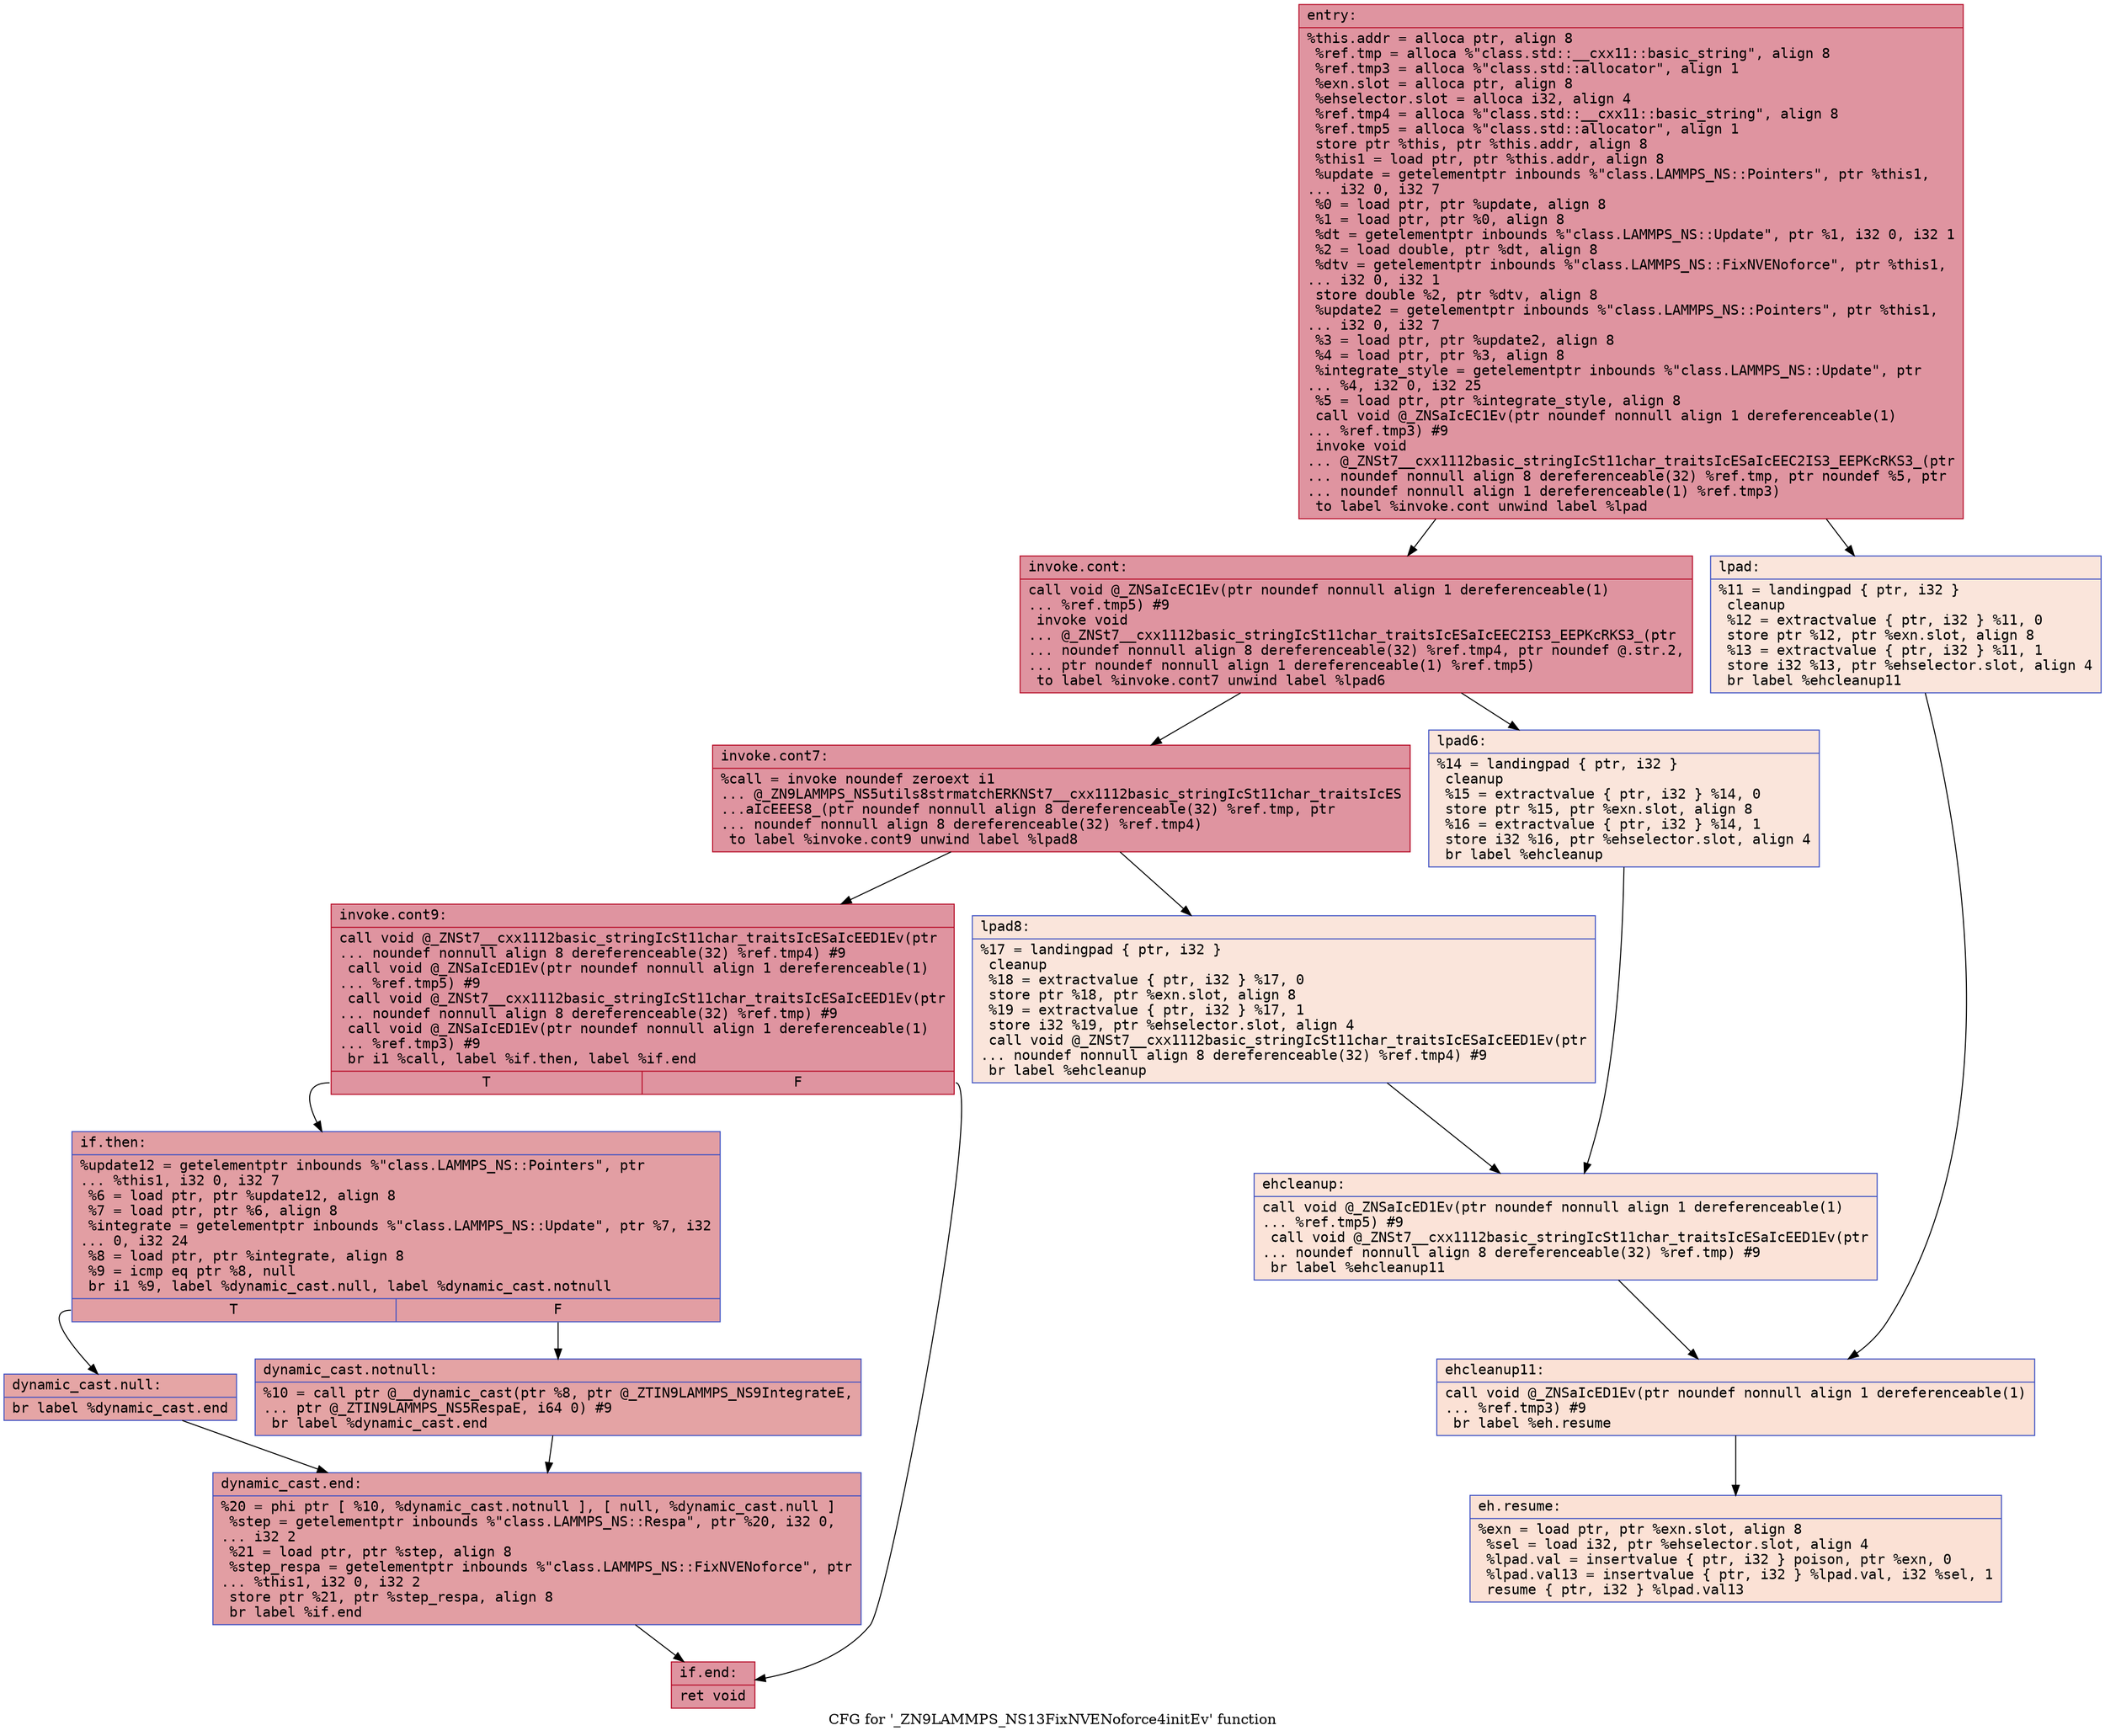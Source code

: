 digraph "CFG for '_ZN9LAMMPS_NS13FixNVENoforce4initEv' function" {
	label="CFG for '_ZN9LAMMPS_NS13FixNVENoforce4initEv' function";

	Node0x564eafa84660 [shape=record,color="#b70d28ff", style=filled, fillcolor="#b70d2870" fontname="Courier",label="{entry:\l|  %this.addr = alloca ptr, align 8\l  %ref.tmp = alloca %\"class.std::__cxx11::basic_string\", align 8\l  %ref.tmp3 = alloca %\"class.std::allocator\", align 1\l  %exn.slot = alloca ptr, align 8\l  %ehselector.slot = alloca i32, align 4\l  %ref.tmp4 = alloca %\"class.std::__cxx11::basic_string\", align 8\l  %ref.tmp5 = alloca %\"class.std::allocator\", align 1\l  store ptr %this, ptr %this.addr, align 8\l  %this1 = load ptr, ptr %this.addr, align 8\l  %update = getelementptr inbounds %\"class.LAMMPS_NS::Pointers\", ptr %this1,\l... i32 0, i32 7\l  %0 = load ptr, ptr %update, align 8\l  %1 = load ptr, ptr %0, align 8\l  %dt = getelementptr inbounds %\"class.LAMMPS_NS::Update\", ptr %1, i32 0, i32 1\l  %2 = load double, ptr %dt, align 8\l  %dtv = getelementptr inbounds %\"class.LAMMPS_NS::FixNVENoforce\", ptr %this1,\l... i32 0, i32 1\l  store double %2, ptr %dtv, align 8\l  %update2 = getelementptr inbounds %\"class.LAMMPS_NS::Pointers\", ptr %this1,\l... i32 0, i32 7\l  %3 = load ptr, ptr %update2, align 8\l  %4 = load ptr, ptr %3, align 8\l  %integrate_style = getelementptr inbounds %\"class.LAMMPS_NS::Update\", ptr\l... %4, i32 0, i32 25\l  %5 = load ptr, ptr %integrate_style, align 8\l  call void @_ZNSaIcEC1Ev(ptr noundef nonnull align 1 dereferenceable(1)\l... %ref.tmp3) #9\l  invoke void\l... @_ZNSt7__cxx1112basic_stringIcSt11char_traitsIcESaIcEEC2IS3_EEPKcRKS3_(ptr\l... noundef nonnull align 8 dereferenceable(32) %ref.tmp, ptr noundef %5, ptr\l... noundef nonnull align 1 dereferenceable(1) %ref.tmp3)\l          to label %invoke.cont unwind label %lpad\l}"];
	Node0x564eafa84660 -> Node0x564eafa85f70[tooltip="entry -> invoke.cont\nProbability 100.00%" ];
	Node0x564eafa84660 -> Node0x564eafa85fc0[tooltip="entry -> lpad\nProbability 0.00%" ];
	Node0x564eafa85f70 [shape=record,color="#b70d28ff", style=filled, fillcolor="#b70d2870" fontname="Courier",label="{invoke.cont:\l|  call void @_ZNSaIcEC1Ev(ptr noundef nonnull align 1 dereferenceable(1)\l... %ref.tmp5) #9\l  invoke void\l... @_ZNSt7__cxx1112basic_stringIcSt11char_traitsIcESaIcEEC2IS3_EEPKcRKS3_(ptr\l... noundef nonnull align 8 dereferenceable(32) %ref.tmp4, ptr noundef @.str.2,\l... ptr noundef nonnull align 1 dereferenceable(1) %ref.tmp5)\l          to label %invoke.cont7 unwind label %lpad6\l}"];
	Node0x564eafa85f70 -> Node0x564eafa862e0[tooltip="invoke.cont -> invoke.cont7\nProbability 100.00%" ];
	Node0x564eafa85f70 -> Node0x564eafa86330[tooltip="invoke.cont -> lpad6\nProbability 0.00%" ];
	Node0x564eafa862e0 [shape=record,color="#b70d28ff", style=filled, fillcolor="#b70d2870" fontname="Courier",label="{invoke.cont7:\l|  %call = invoke noundef zeroext i1\l... @_ZN9LAMMPS_NS5utils8strmatchERKNSt7__cxx1112basic_stringIcSt11char_traitsIcES\l...aIcEEES8_(ptr noundef nonnull align 8 dereferenceable(32) %ref.tmp, ptr\l... noundef nonnull align 8 dereferenceable(32) %ref.tmp4)\l          to label %invoke.cont9 unwind label %lpad8\l}"];
	Node0x564eafa862e0 -> Node0x564eafa86290[tooltip="invoke.cont7 -> invoke.cont9\nProbability 100.00%" ];
	Node0x564eafa862e0 -> Node0x564eafa86560[tooltip="invoke.cont7 -> lpad8\nProbability 0.00%" ];
	Node0x564eafa86290 [shape=record,color="#b70d28ff", style=filled, fillcolor="#b70d2870" fontname="Courier",label="{invoke.cont9:\l|  call void @_ZNSt7__cxx1112basic_stringIcSt11char_traitsIcESaIcEED1Ev(ptr\l... noundef nonnull align 8 dereferenceable(32) %ref.tmp4) #9\l  call void @_ZNSaIcED1Ev(ptr noundef nonnull align 1 dereferenceable(1)\l... %ref.tmp5) #9\l  call void @_ZNSt7__cxx1112basic_stringIcSt11char_traitsIcESaIcEED1Ev(ptr\l... noundef nonnull align 8 dereferenceable(32) %ref.tmp) #9\l  call void @_ZNSaIcED1Ev(ptr noundef nonnull align 1 dereferenceable(1)\l... %ref.tmp3) #9\l  br i1 %call, label %if.then, label %if.end\l|{<s0>T|<s1>F}}"];
	Node0x564eafa86290:s0 -> Node0x564eafa86c90[tooltip="invoke.cont9 -> if.then\nProbability 50.00%" ];
	Node0x564eafa86290:s1 -> Node0x564eafa86ce0[tooltip="invoke.cont9 -> if.end\nProbability 50.00%" ];
	Node0x564eafa86c90 [shape=record,color="#3d50c3ff", style=filled, fillcolor="#be242e70" fontname="Courier",label="{if.then:\l|  %update12 = getelementptr inbounds %\"class.LAMMPS_NS::Pointers\", ptr\l... %this1, i32 0, i32 7\l  %6 = load ptr, ptr %update12, align 8\l  %7 = load ptr, ptr %6, align 8\l  %integrate = getelementptr inbounds %\"class.LAMMPS_NS::Update\", ptr %7, i32\l... 0, i32 24\l  %8 = load ptr, ptr %integrate, align 8\l  %9 = icmp eq ptr %8, null\l  br i1 %9, label %dynamic_cast.null, label %dynamic_cast.notnull\l|{<s0>T|<s1>F}}"];
	Node0x564eafa86c90:s0 -> Node0x564eafa87570[tooltip="if.then -> dynamic_cast.null\nProbability 37.50%" ];
	Node0x564eafa86c90:s1 -> Node0x564eafa87610[tooltip="if.then -> dynamic_cast.notnull\nProbability 62.50%" ];
	Node0x564eafa87610 [shape=record,color="#3d50c3ff", style=filled, fillcolor="#c32e3170" fontname="Courier",label="{dynamic_cast.notnull:\l|  %10 = call ptr @__dynamic_cast(ptr %8, ptr @_ZTIN9LAMMPS_NS9IntegrateE,\l... ptr @_ZTIN9LAMMPS_NS5RespaE, i64 0) #9\l  br label %dynamic_cast.end\l}"];
	Node0x564eafa87610 -> Node0x564eafa87a30[tooltip="dynamic_cast.notnull -> dynamic_cast.end\nProbability 100.00%" ];
	Node0x564eafa85fc0 [shape=record,color="#3d50c3ff", style=filled, fillcolor="#f4c5ad70" fontname="Courier",label="{lpad:\l|  %11 = landingpad \{ ptr, i32 \}\l          cleanup\l  %12 = extractvalue \{ ptr, i32 \} %11, 0\l  store ptr %12, ptr %exn.slot, align 8\l  %13 = extractvalue \{ ptr, i32 \} %11, 1\l  store i32 %13, ptr %ehselector.slot, align 4\l  br label %ehcleanup11\l}"];
	Node0x564eafa85fc0 -> Node0x564eafa87de0[tooltip="lpad -> ehcleanup11\nProbability 100.00%" ];
	Node0x564eafa86330 [shape=record,color="#3d50c3ff", style=filled, fillcolor="#f4c5ad70" fontname="Courier",label="{lpad6:\l|  %14 = landingpad \{ ptr, i32 \}\l          cleanup\l  %15 = extractvalue \{ ptr, i32 \} %14, 0\l  store ptr %15, ptr %exn.slot, align 8\l  %16 = extractvalue \{ ptr, i32 \} %14, 1\l  store i32 %16, ptr %ehselector.slot, align 4\l  br label %ehcleanup\l}"];
	Node0x564eafa86330 -> Node0x564eafa88180[tooltip="lpad6 -> ehcleanup\nProbability 100.00%" ];
	Node0x564eafa86560 [shape=record,color="#3d50c3ff", style=filled, fillcolor="#f4c5ad70" fontname="Courier",label="{lpad8:\l|  %17 = landingpad \{ ptr, i32 \}\l          cleanup\l  %18 = extractvalue \{ ptr, i32 \} %17, 0\l  store ptr %18, ptr %exn.slot, align 8\l  %19 = extractvalue \{ ptr, i32 \} %17, 1\l  store i32 %19, ptr %ehselector.slot, align 4\l  call void @_ZNSt7__cxx1112basic_stringIcSt11char_traitsIcESaIcEED1Ev(ptr\l... noundef nonnull align 8 dereferenceable(32) %ref.tmp4) #9\l  br label %ehcleanup\l}"];
	Node0x564eafa86560 -> Node0x564eafa88180[tooltip="lpad8 -> ehcleanup\nProbability 100.00%" ];
	Node0x564eafa88180 [shape=record,color="#3d50c3ff", style=filled, fillcolor="#f6bfa670" fontname="Courier",label="{ehcleanup:\l|  call void @_ZNSaIcED1Ev(ptr noundef nonnull align 1 dereferenceable(1)\l... %ref.tmp5) #9\l  call void @_ZNSt7__cxx1112basic_stringIcSt11char_traitsIcESaIcEED1Ev(ptr\l... noundef nonnull align 8 dereferenceable(32) %ref.tmp) #9\l  br label %ehcleanup11\l}"];
	Node0x564eafa88180 -> Node0x564eafa87de0[tooltip="ehcleanup -> ehcleanup11\nProbability 100.00%" ];
	Node0x564eafa87de0 [shape=record,color="#3d50c3ff", style=filled, fillcolor="#f7bca170" fontname="Courier",label="{ehcleanup11:\l|  call void @_ZNSaIcED1Ev(ptr noundef nonnull align 1 dereferenceable(1)\l... %ref.tmp3) #9\l  br label %eh.resume\l}"];
	Node0x564eafa87de0 -> Node0x564eafa88a90[tooltip="ehcleanup11 -> eh.resume\nProbability 100.00%" ];
	Node0x564eafa87570 [shape=record,color="#3d50c3ff", style=filled, fillcolor="#c5333470" fontname="Courier",label="{dynamic_cast.null:\l|  br label %dynamic_cast.end\l}"];
	Node0x564eafa87570 -> Node0x564eafa87a30[tooltip="dynamic_cast.null -> dynamic_cast.end\nProbability 100.00%" ];
	Node0x564eafa87a30 [shape=record,color="#3d50c3ff", style=filled, fillcolor="#be242e70" fontname="Courier",label="{dynamic_cast.end:\l|  %20 = phi ptr [ %10, %dynamic_cast.notnull ], [ null, %dynamic_cast.null ]\l  %step = getelementptr inbounds %\"class.LAMMPS_NS::Respa\", ptr %20, i32 0,\l... i32 2\l  %21 = load ptr, ptr %step, align 8\l  %step_respa = getelementptr inbounds %\"class.LAMMPS_NS::FixNVENoforce\", ptr\l... %this1, i32 0, i32 2\l  store ptr %21, ptr %step_respa, align 8\l  br label %if.end\l}"];
	Node0x564eafa87a30 -> Node0x564eafa86ce0[tooltip="dynamic_cast.end -> if.end\nProbability 100.00%" ];
	Node0x564eafa86ce0 [shape=record,color="#b70d28ff", style=filled, fillcolor="#b70d2870" fontname="Courier",label="{if.end:\l|  ret void\l}"];
	Node0x564eafa88a90 [shape=record,color="#3d50c3ff", style=filled, fillcolor="#f7bca170" fontname="Courier",label="{eh.resume:\l|  %exn = load ptr, ptr %exn.slot, align 8\l  %sel = load i32, ptr %ehselector.slot, align 4\l  %lpad.val = insertvalue \{ ptr, i32 \} poison, ptr %exn, 0\l  %lpad.val13 = insertvalue \{ ptr, i32 \} %lpad.val, i32 %sel, 1\l  resume \{ ptr, i32 \} %lpad.val13\l}"];
}
